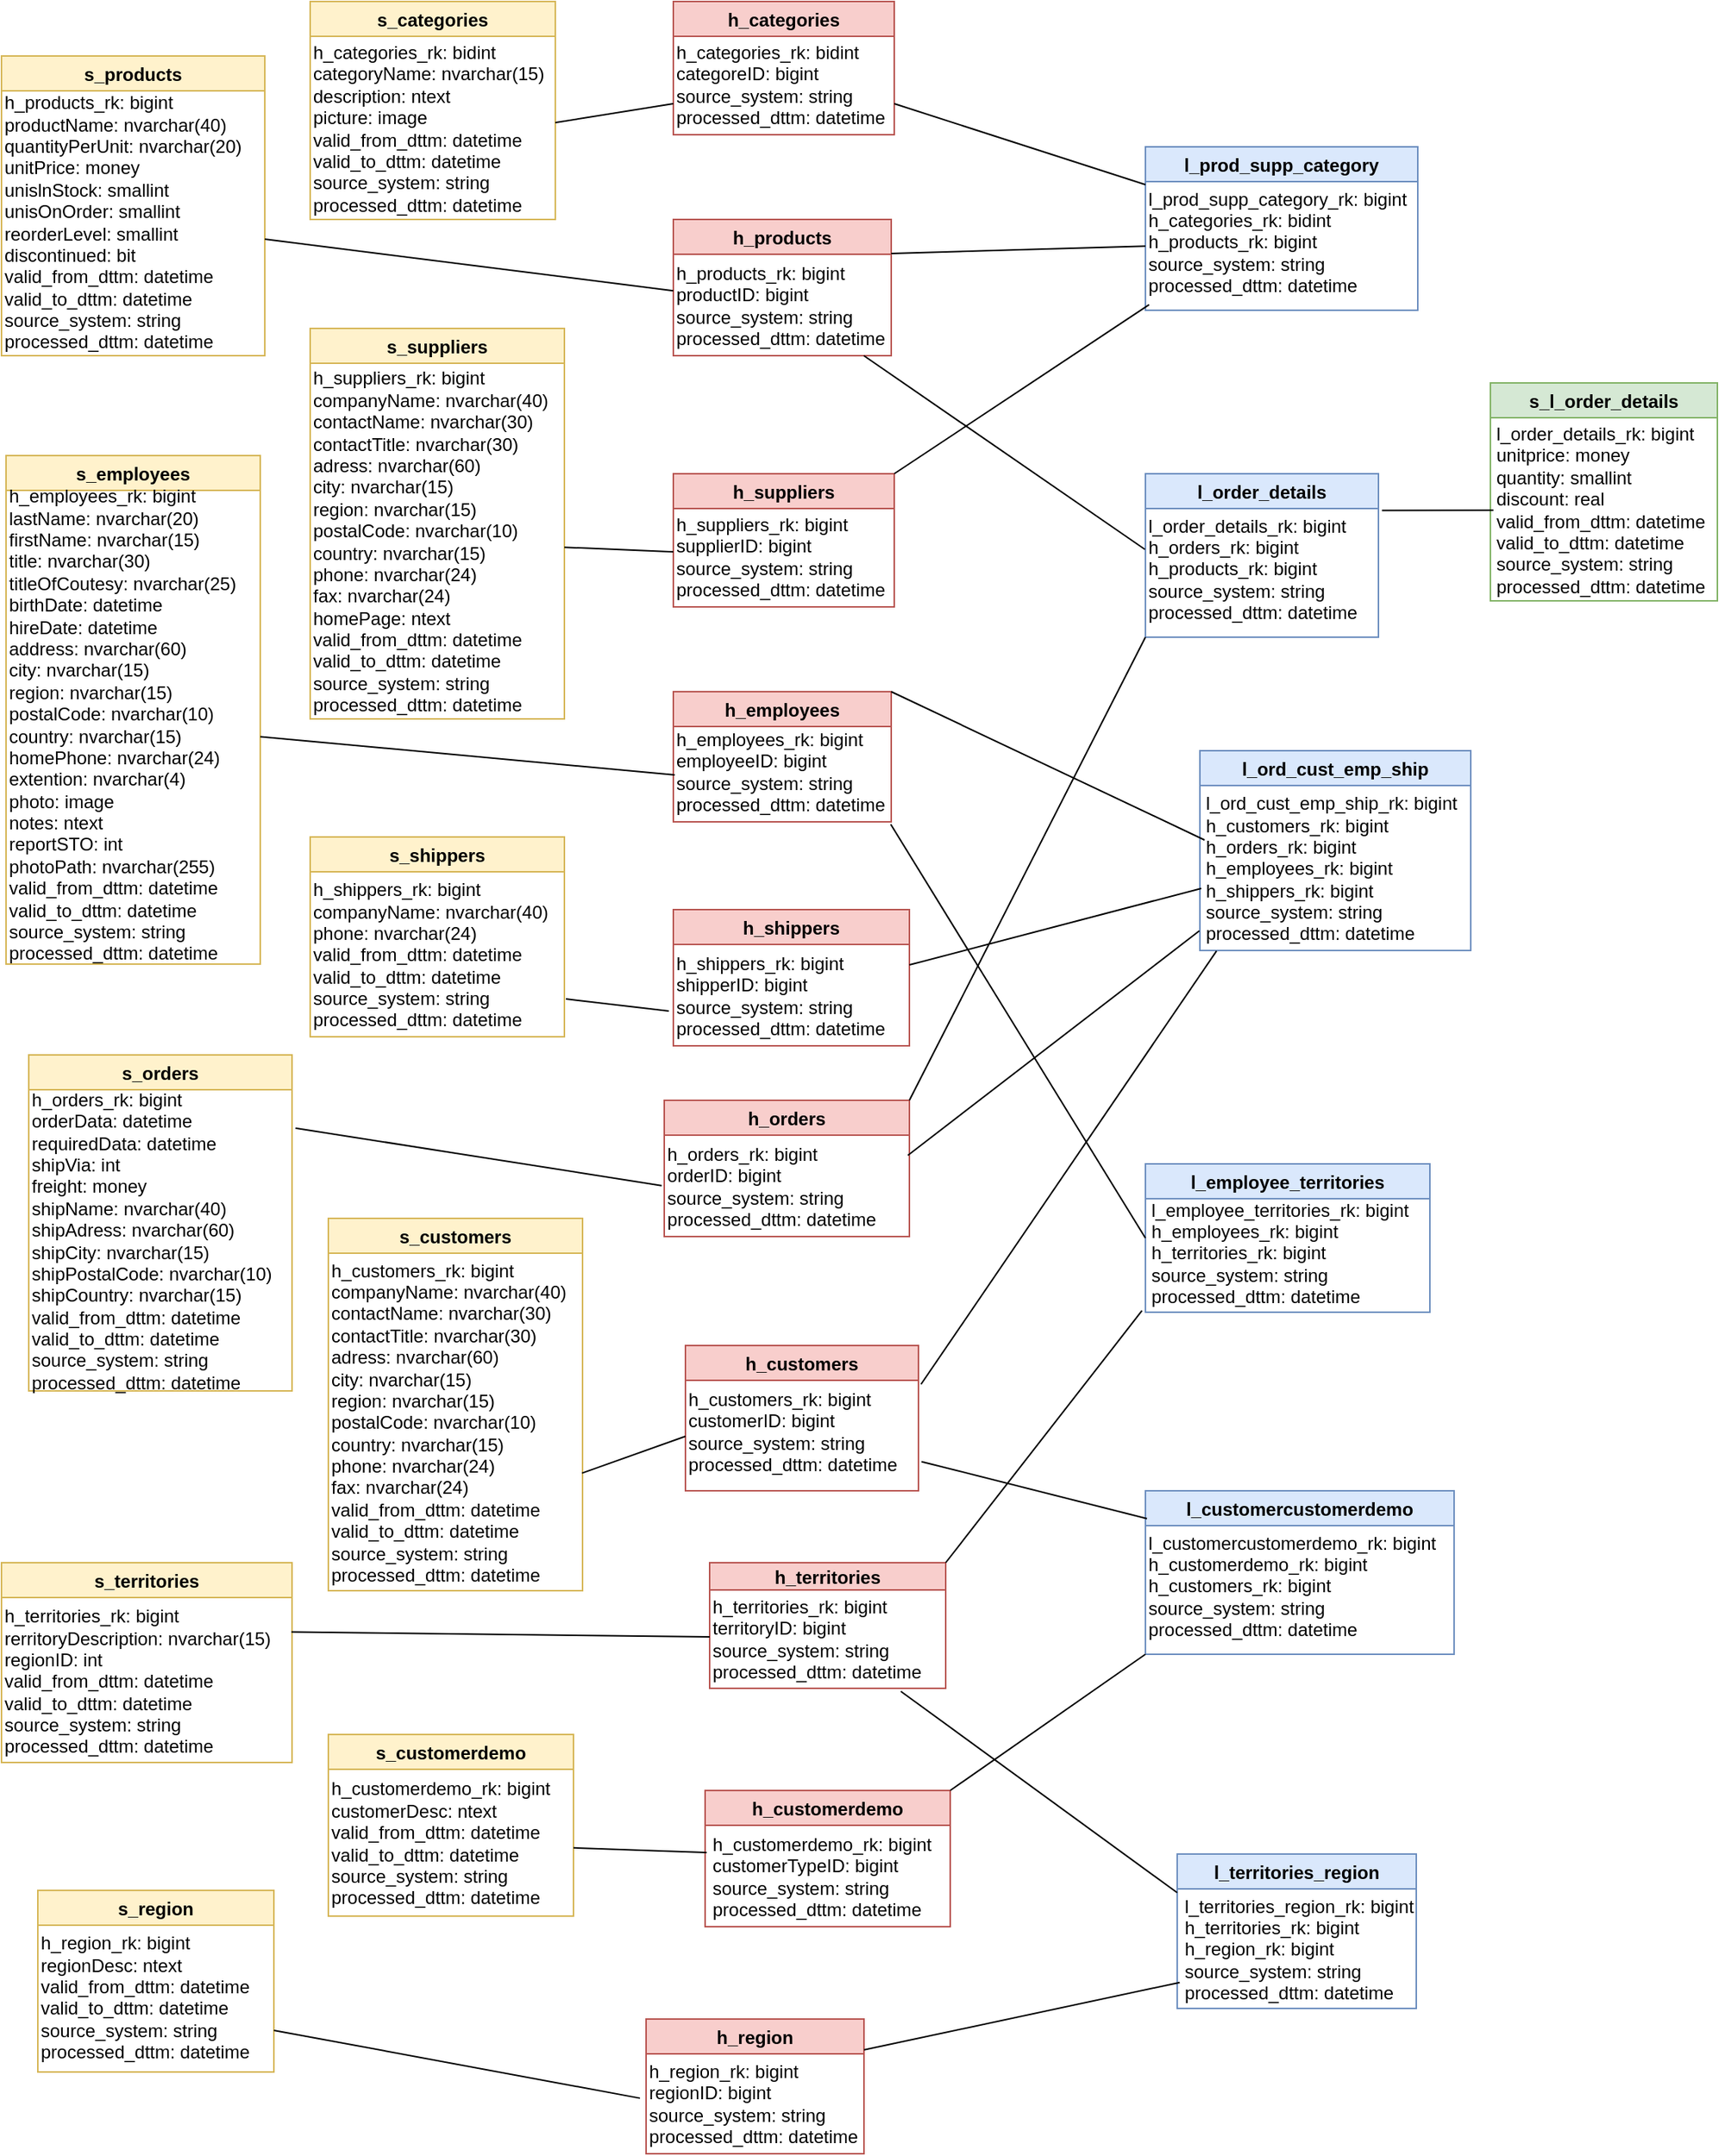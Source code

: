 <mxfile version="14.7.3" type="github">
  <diagram id="bo9GnDAmApckEpk4Zuy2" name="Page-1">
    <mxGraphModel dx="2998" dy="1405" grid="1" gridSize="6" guides="1" tooltips="1" connect="1" arrows="1" fold="1" page="1" pageScale="1" pageWidth="827" pageHeight="1169" background="none" math="0" shadow="0">
      <root>
        <mxCell id="0" />
        <mxCell id="1" parent="0" />
        <mxCell id="XimZa_RJm3iDj70_DvjW-2" value="h_categories" style="swimlane;startSize=23;fillColor=#f8cecc;strokeColor=#b85450;" vertex="1" parent="1">
          <mxGeometry x="144" y="24" width="146" height="88" as="geometry" />
        </mxCell>
        <mxCell id="XimZa_RJm3iDj70_DvjW-20" value="h_categories_rk: bidint&lt;br&gt;categoreID: bigint&lt;br&gt;source_system: string&lt;br&gt;processed_dttm: datetime" style="text;html=1;align=left;verticalAlign=middle;resizable=0;points=[];autosize=1;strokeColor=none;" vertex="1" parent="XimZa_RJm3iDj70_DvjW-2">
          <mxGeometry y="22" width="156" height="66" as="geometry" />
        </mxCell>
        <mxCell id="XimZa_RJm3iDj70_DvjW-6" value="h_suppliers" style="swimlane;fillColor=#f8cecc;strokeColor=#b85450;" vertex="1" parent="1">
          <mxGeometry x="144" y="336" width="146" height="88" as="geometry" />
        </mxCell>
        <mxCell id="XimZa_RJm3iDj70_DvjW-22" value="h_suppliers_rk: bigint&lt;br&gt;supplierID: bigint&lt;br&gt;&lt;span style=&quot;&quot;&gt;source_system: string&lt;/span&gt;&lt;br style=&quot;&quot;&gt;&lt;span style=&quot;&quot;&gt;processed_dttm: datetime&lt;/span&gt;" style="text;html=1;align=left;verticalAlign=middle;resizable=0;points=[];autosize=1;strokeColor=none;" vertex="1" parent="XimZa_RJm3iDj70_DvjW-6">
          <mxGeometry y="22" width="156" height="66" as="geometry" />
        </mxCell>
        <mxCell id="XimZa_RJm3iDj70_DvjW-11" value="h_employees" style="swimlane;fillColor=#f8cecc;strokeColor=#b85450;" vertex="1" parent="1">
          <mxGeometry x="144" y="480" width="144" height="86" as="geometry" />
        </mxCell>
        <mxCell id="XimZa_RJm3iDj70_DvjW-25" value="h_employees_rk: bigint&lt;br&gt;employeeID: bigint&lt;br&gt;&lt;span style=&quot;&quot;&gt;source_system: string&lt;/span&gt;&lt;br style=&quot;&quot;&gt;&lt;span style=&quot;&quot;&gt;processed_dttm: datetime&lt;/span&gt;" style="text;html=1;align=left;verticalAlign=middle;resizable=0;points=[];autosize=1;strokeColor=none;" vertex="1" parent="XimZa_RJm3iDj70_DvjW-11">
          <mxGeometry y="20" width="156" height="66" as="geometry" />
        </mxCell>
        <mxCell id="XimZa_RJm3iDj70_DvjW-12" value="h_products" style="swimlane;fillColor=#f8cecc;strokeColor=#b85450;" vertex="1" parent="1">
          <mxGeometry x="144" y="168" width="144" height="90" as="geometry" />
        </mxCell>
        <mxCell id="XimZa_RJm3iDj70_DvjW-21" value="h_products_rk: bigint&lt;br&gt;productID: bigint&lt;br&gt;&lt;span style=&quot;&quot;&gt;source_system: string&lt;/span&gt;&lt;br style=&quot;&quot;&gt;&lt;div style=&quot;&quot;&gt;&lt;span&gt;processed_dttm: datetime&lt;/span&gt;&lt;/div&gt;" style="text;html=1;align=left;verticalAlign=middle;resizable=0;points=[];autosize=1;" vertex="1" parent="XimZa_RJm3iDj70_DvjW-12">
          <mxGeometry y="24" width="156" height="66" as="geometry" />
        </mxCell>
        <mxCell id="XimZa_RJm3iDj70_DvjW-13" value="h_customers" style="swimlane;fillColor=#f8cecc;strokeColor=#b85450;" vertex="1" parent="1">
          <mxGeometry x="152" y="912" width="154" height="96" as="geometry" />
        </mxCell>
        <mxCell id="XimZa_RJm3iDj70_DvjW-24" value="h_customers_rk: bigint&lt;br&gt;customerID: bigint&lt;br&gt;&lt;span style=&quot;&quot;&gt;source_system: string&lt;/span&gt;&lt;br style=&quot;&quot;&gt;&lt;span style=&quot;&quot;&gt;processed_dttm: datetime&lt;/span&gt;" style="text;html=1;align=left;verticalAlign=middle;resizable=0;points=[];autosize=1;strokeColor=none;" vertex="1" parent="XimZa_RJm3iDj70_DvjW-13">
          <mxGeometry y="24" width="156" height="66" as="geometry" />
        </mxCell>
        <mxCell id="XimZa_RJm3iDj70_DvjW-14" value="h_orders" style="swimlane;fillColor=#f8cecc;strokeColor=#b85450;" vertex="1" parent="1">
          <mxGeometry x="138" y="750" width="162" height="90" as="geometry" />
        </mxCell>
        <mxCell id="XimZa_RJm3iDj70_DvjW-23" value="h_orders_rk: bigint&lt;br&gt;orderID: bigint&lt;br&gt;&lt;span style=&quot;&quot;&gt;source_system: string&lt;/span&gt;&lt;br style=&quot;&quot;&gt;&lt;span style=&quot;&quot;&gt;processed_dttm: datetime&lt;/span&gt;" style="text;html=1;align=left;verticalAlign=middle;resizable=0;points=[];autosize=1;strokeColor=none;" vertex="1" parent="XimZa_RJm3iDj70_DvjW-14">
          <mxGeometry y="24" width="156" height="66" as="geometry" />
        </mxCell>
        <mxCell id="XimZa_RJm3iDj70_DvjW-15" value="h_shippers" style="swimlane;fillColor=#f8cecc;strokeColor=#b85450;" vertex="1" parent="1">
          <mxGeometry x="144" y="624" width="156" height="90" as="geometry" />
        </mxCell>
        <mxCell id="XimZa_RJm3iDj70_DvjW-26" value="h_shippers_rk: bigint&lt;br&gt;shipperID: bigint&lt;br&gt;&lt;span style=&quot;&quot;&gt;source_system: string&lt;/span&gt;&lt;br style=&quot;&quot;&gt;&lt;span style=&quot;&quot;&gt;processed_dttm: datetime&lt;/span&gt;" style="text;html=1;align=left;verticalAlign=middle;resizable=0;points=[];autosize=1;strokeColor=none;" vertex="1" parent="XimZa_RJm3iDj70_DvjW-15">
          <mxGeometry y="24" width="156" height="66" as="geometry" />
        </mxCell>
        <mxCell id="XimZa_RJm3iDj70_DvjW-16" value="h_territories" style="swimlane;startSize=18;fillColor=#f8cecc;strokeColor=#b85450;" vertex="1" parent="1">
          <mxGeometry x="168" y="1055.5" width="156" height="83" as="geometry" />
        </mxCell>
        <mxCell id="XimZa_RJm3iDj70_DvjW-27" value="h_territories_rk: bigint&lt;br&gt;territoryID: bigint&lt;br&gt;&lt;span style=&quot;&quot;&gt;source_system: string&lt;/span&gt;&lt;br style=&quot;&quot;&gt;&lt;span style=&quot;&quot;&gt;processed_dttm: datetime&lt;/span&gt;" style="text;html=1;align=left;verticalAlign=middle;resizable=0;points=[];autosize=1;strokeColor=none;" vertex="1" parent="XimZa_RJm3iDj70_DvjW-16">
          <mxGeometry y="17" width="156" height="66" as="geometry" />
        </mxCell>
        <mxCell id="XimZa_RJm3iDj70_DvjW-18" value="h_customerdemo" style="swimlane;fillColor=#f8cecc;strokeColor=#b85450;" vertex="1" parent="1">
          <mxGeometry x="165" y="1206" width="162" height="90" as="geometry" />
        </mxCell>
        <mxCell id="XimZa_RJm3iDj70_DvjW-19" value="h_region" style="swimlane;fillColor=#f8cecc;strokeColor=#b85450;swimlaneFillColor=none;" vertex="1" parent="1">
          <mxGeometry x="126" y="1357" width="144" height="89" as="geometry" />
        </mxCell>
        <mxCell id="XimZa_RJm3iDj70_DvjW-31" value="s_categories" style="swimlane;align=center;fillColor=#fff2cc;strokeColor=#d6b656;" vertex="1" parent="1">
          <mxGeometry x="-96" y="24" width="162" height="144" as="geometry" />
        </mxCell>
        <mxCell id="XimZa_RJm3iDj70_DvjW-32" value="&lt;span style=&quot;&quot;&gt;h_categories_rk: bidint&lt;br&gt;&lt;/span&gt;&lt;span style=&quot;&quot;&gt;&lt;div&gt;categoryName: nvarchar(15)&lt;/div&gt;&lt;div&gt;description: ntext&lt;/div&gt;&lt;div&gt;picture: image&lt;/div&gt;&lt;div&gt;valid_from_dttm: datetime&lt;/div&gt;&lt;div&gt;valid_to_dttm: datetime&lt;/div&gt;&lt;div&gt;source_system: string&lt;/div&gt;&lt;div&gt;processed_dttm: datetime&lt;/div&gt;&lt;/span&gt;" style="text;html=1;align=left;verticalAlign=middle;resizable=0;points=[];autosize=1;strokeColor=none;" vertex="1" parent="XimZa_RJm3iDj70_DvjW-31">
          <mxGeometry y="24" width="168" height="120" as="geometry" />
        </mxCell>
        <mxCell id="XimZa_RJm3iDj70_DvjW-33" value="s_products" style="swimlane;align=center;fillColor=#fff2cc;strokeColor=#d6b656;startSize=23;" vertex="1" parent="1">
          <mxGeometry x="-300" y="60" width="174" height="198" as="geometry" />
        </mxCell>
        <mxCell id="XimZa_RJm3iDj70_DvjW-34" value="h_products_rk: bigint&lt;br&gt;&lt;div&gt;productName: nvarchar(40)&lt;/div&gt;&lt;div&gt;quantityPerUnit: nvarchar(20)&lt;/div&gt;&lt;div&gt;unitPrice: money&lt;/div&gt;&lt;div&gt;unislnStock: smallint&lt;/div&gt;&lt;div&gt;unisOnOrder: smallint&lt;/div&gt;&lt;div&gt;reorderLevel: smallint&lt;/div&gt;&lt;div&gt;discontinued: bit&lt;/div&gt;&lt;div&gt;valid_from_dttm: datetime&lt;/div&gt;&lt;div&gt;valid_to_dttm: datetime&lt;/div&gt;&lt;div&gt;source_system: string&lt;/div&gt;&lt;div&gt;processed_dttm: datetime&lt;/div&gt;" style="text;html=1;align=left;verticalAlign=middle;resizable=0;points=[];autosize=1;strokeColor=none;" vertex="1" parent="XimZa_RJm3iDj70_DvjW-33">
          <mxGeometry y="20" width="174" height="180" as="geometry" />
        </mxCell>
        <mxCell id="XimZa_RJm3iDj70_DvjW-35" value="s_suppliers" style="swimlane;align=center;fillColor=#fff2cc;strokeColor=#d6b656;" vertex="1" parent="1">
          <mxGeometry x="-96" y="240" width="168" height="258" as="geometry" />
        </mxCell>
        <mxCell id="XimZa_RJm3iDj70_DvjW-36" value="&lt;span style=&quot;&quot;&gt;h_suppliers_rk: bigint&lt;br&gt;&lt;div&gt;companyName: nvarchar(40)&lt;/div&gt;&lt;div&gt;contactName: nvarchar(30)&lt;/div&gt;&lt;div&gt;contactTitle: nvarchar(30)&lt;/div&gt;&lt;div&gt;adress: nvarchar(60)&lt;/div&gt;&lt;div&gt;city: nvarchar(15)&lt;/div&gt;&lt;div&gt;region: nvarchar(15)&lt;/div&gt;&lt;div&gt;postalCode: nvarchar(10)&lt;/div&gt;&lt;div&gt;country: nvarchar(15)&lt;/div&gt;&lt;div&gt;phone: nvarchar(24)&lt;/div&gt;&lt;div&gt;fax: nvarchar(24)&lt;/div&gt;&lt;div&gt;homePage: ntext&lt;/div&gt;&lt;div&gt;valid_from_dttm: datetime&lt;/div&gt;&lt;div&gt;valid_to_dttm: datetime&lt;/div&gt;&lt;div&gt;source_system: string&lt;/div&gt;&lt;div&gt;processed_dttm: datetime&lt;/div&gt;&lt;/span&gt;" style="text;html=1;align=left;verticalAlign=middle;resizable=0;points=[];autosize=1;strokeColor=none;" vertex="1" parent="XimZa_RJm3iDj70_DvjW-35">
          <mxGeometry y="24" width="168" height="234" as="geometry" />
        </mxCell>
        <mxCell id="XimZa_RJm3iDj70_DvjW-37" value="s_orders" style="swimlane;align=center;startSize=23;fillColor=#fff2cc;strokeColor=#d6b656;" vertex="1" parent="1">
          <mxGeometry x="-282" y="720" width="174" height="222" as="geometry" />
        </mxCell>
        <mxCell id="XimZa_RJm3iDj70_DvjW-38" value="&lt;span style=&quot;&quot;&gt;h_orders_rk: bigint&lt;br&gt;&lt;div&gt;orderData: datetime&lt;/div&gt;&lt;div&gt;requiredData: datetime&lt;/div&gt;&lt;div&gt;shipVia: int&lt;/div&gt;&lt;div&gt;freight: money&lt;/div&gt;&lt;div&gt;shipName: nvarchar(40)&lt;/div&gt;&lt;div&gt;shipAdress: nvarchar(60)&lt;/div&gt;&lt;div&gt;shipCity: nvarchar(15)&lt;/div&gt;&lt;div&gt;shipPostalCode: nvarchar(10)&lt;/div&gt;&lt;div&gt;shipCountry: nvarchar(15)&lt;/div&gt;&lt;div&gt;valid_from_dttm: datetime&lt;/div&gt;&lt;div&gt;valid_to_dttm: datetime&lt;/div&gt;&lt;div&gt;source_system: string&lt;/div&gt;&lt;div&gt;processed_dttm: datetime&lt;/div&gt;&lt;/span&gt;" style="text;html=1;align=left;verticalAlign=middle;resizable=0;points=[];autosize=1;strokeColor=none;" vertex="1" parent="XimZa_RJm3iDj70_DvjW-37">
          <mxGeometry y="21" width="174" height="204" as="geometry" />
        </mxCell>
        <mxCell id="XimZa_RJm3iDj70_DvjW-39" value="s_customers" style="swimlane;align=center;fillColor=#fff2cc;strokeColor=#d6b656;" vertex="1" parent="1">
          <mxGeometry x="-84" y="828" width="168" height="246" as="geometry" />
        </mxCell>
        <mxCell id="XimZa_RJm3iDj70_DvjW-41" value="&lt;span style=&quot;&quot;&gt;h_customers_rk: bigint&lt;br&gt;&lt;div&gt;companyName: nvarchar(40)&lt;/div&gt;&lt;div&gt;contactName: nvarchar(30)&lt;/div&gt;&lt;div&gt;contactTitle: nvarchar(30)&lt;/div&gt;&lt;div&gt;adress: nvarchar(60)&lt;/div&gt;&lt;div&gt;city: nvarchar(15)&lt;/div&gt;&lt;div&gt;region: nvarchar(15)&lt;/div&gt;&lt;div&gt;postalCode: nvarchar(10)&lt;/div&gt;&lt;div&gt;country: nvarchar(15)&lt;/div&gt;&lt;div&gt;phone: nvarchar(24)&lt;/div&gt;&lt;div&gt;fax: nvarchar(24)&lt;/div&gt;&lt;div&gt;valid_from_dttm: datetime&lt;/div&gt;&lt;div&gt;valid_to_dttm: datetime&lt;/div&gt;&lt;div&gt;source_system: string&lt;/div&gt;&lt;div&gt;processed_dttm: datetime&lt;/div&gt;&lt;/span&gt;" style="text;html=1;align=left;verticalAlign=middle;resizable=0;points=[];autosize=1;strokeColor=none;" vertex="1" parent="XimZa_RJm3iDj70_DvjW-39">
          <mxGeometry y="24" width="168" height="222" as="geometry" />
        </mxCell>
        <mxCell id="XimZa_RJm3iDj70_DvjW-42" value="s_employees" style="swimlane;align=center;fillColor=#fff2cc;strokeColor=#d6b656;" vertex="1" parent="1">
          <mxGeometry x="-297" y="324" width="168" height="336" as="geometry" />
        </mxCell>
        <mxCell id="XimZa_RJm3iDj70_DvjW-43" value="&lt;span style=&quot;&quot;&gt;h_employees_rk: bigint&lt;br&gt;&lt;div&gt;lastName: nvarchar(20)&lt;/div&gt;&lt;div&gt;firstName: nvarchar(15)&lt;/div&gt;&lt;div&gt;title: nvarchar(30)&lt;/div&gt;&lt;div&gt;titleOfCoutesy: nvarchar(25)&lt;/div&gt;&lt;div&gt;birthDate: datetime&amp;nbsp;&lt;/div&gt;&lt;div&gt;hireDate: datetime&lt;/div&gt;&lt;div&gt;address: nvarchar(60)&lt;/div&gt;&lt;div&gt;city: nvarchar(15)&lt;/div&gt;&lt;div&gt;region: nvarchar(15)&lt;/div&gt;&lt;div&gt;postalCode: nvarchar(10)&lt;/div&gt;&lt;div&gt;country: nvarchar(15)&lt;/div&gt;&lt;div&gt;homePhone: nvarchar(24)&lt;/div&gt;&lt;div&gt;extention: nvarchar(4)&lt;/div&gt;&lt;div&gt;photo: image&amp;nbsp;&lt;/div&gt;&lt;div&gt;notes: ntext&amp;nbsp;&lt;/div&gt;&lt;div&gt;reportSTO: int&amp;nbsp;&lt;/div&gt;&lt;div&gt;photoPath: nvarchar(255)&lt;/div&gt;&lt;div&gt;valid_from_dttm: datetime&lt;/div&gt;&lt;div&gt;valid_to_dttm: datetime&lt;/div&gt;&lt;div&gt;source_system: string&lt;/div&gt;&lt;div&gt;processed_dttm: datetime&lt;/div&gt;&lt;/span&gt;" style="text;html=1;align=left;verticalAlign=middle;resizable=0;points=[];autosize=1;strokeColor=none;" vertex="1" parent="XimZa_RJm3iDj70_DvjW-42">
          <mxGeometry y="19" width="168" height="318" as="geometry" />
        </mxCell>
        <mxCell id="XimZa_RJm3iDj70_DvjW-44" value="s_shippers" style="swimlane;align=center;fillColor=#fff2cc;strokeColor=#d6b656;" vertex="1" parent="1">
          <mxGeometry x="-96" y="576" width="168" height="132" as="geometry" />
        </mxCell>
        <mxCell id="XimZa_RJm3iDj70_DvjW-45" value="&lt;span style=&quot;&quot;&gt;h_shippers_rk: bigint&lt;br&gt;&lt;div&gt;companyName: nvarchar(40)&lt;/div&gt;&lt;div&gt;phone: nvarchar(24)&lt;/div&gt;&lt;div&gt;valid_from_dttm: datetime&lt;/div&gt;&lt;div&gt;valid_to_dttm: datetime&lt;/div&gt;&lt;div&gt;source_system: string&lt;/div&gt;&lt;div&gt;processed_dttm: datetime&lt;/div&gt;&lt;/span&gt;" style="text;html=1;align=left;verticalAlign=middle;resizable=0;points=[];autosize=1;strokeColor=none;" vertex="1" parent="XimZa_RJm3iDj70_DvjW-44">
          <mxGeometry y="24" width="168" height="108" as="geometry" />
        </mxCell>
        <mxCell id="XimZa_RJm3iDj70_DvjW-46" value="s_territories" style="swimlane;align=center;fillColor=#fff2cc;strokeColor=#d6b656;" vertex="1" parent="1">
          <mxGeometry x="-300" y="1055.5" width="192" height="132" as="geometry" />
        </mxCell>
        <mxCell id="XimZa_RJm3iDj70_DvjW-48" value="&lt;span style=&quot;&quot;&gt;h_territories_rk: bigint&lt;br&gt;&lt;/span&gt;&lt;div style=&quot;&quot;&gt;rerritoryDescription: nvarchar(15)&lt;/div&gt;&lt;div style=&quot;&quot;&gt;regionID: int&amp;nbsp;&lt;/div&gt;&lt;div style=&quot;&quot;&gt;valid_from_dttm: datetime&lt;/div&gt;&lt;div style=&quot;&quot;&gt;valid_to_dttm: datetime&lt;/div&gt;&lt;div style=&quot;&quot;&gt;source_system: string&lt;/div&gt;&lt;div style=&quot;&quot;&gt;processed_dttm: datetime&lt;/div&gt;" style="text;html=1;align=left;verticalAlign=middle;resizable=0;points=[];autosize=1;strokeColor=none;" vertex="1" parent="XimZa_RJm3iDj70_DvjW-46">
          <mxGeometry y="24" width="192" height="108" as="geometry" />
        </mxCell>
        <mxCell id="XimZa_RJm3iDj70_DvjW-49" value="s_customerdemo" style="swimlane;align=center;fillColor=#fff2cc;strokeColor=#d6b656;" vertex="1" parent="1">
          <mxGeometry x="-84" y="1169" width="162" height="120" as="geometry" />
        </mxCell>
        <mxCell id="XimZa_RJm3iDj70_DvjW-50" value="&lt;span style=&quot;&quot;&gt;h_customerdemo_rk: bigint&lt;br&gt;&lt;div&gt;customerDesc: ntext&lt;/div&gt;&lt;div&gt;valid_from_dttm: datetime&lt;/div&gt;&lt;div&gt;valid_to_dttm: datetime&lt;/div&gt;&lt;div&gt;source_system: string&lt;/div&gt;&lt;div&gt;processed_dttm: datetime&lt;/div&gt;&lt;/span&gt;" style="text;html=1;align=left;verticalAlign=middle;resizable=0;points=[];autosize=1;strokeColor=none;" vertex="1" parent="XimZa_RJm3iDj70_DvjW-49">
          <mxGeometry y="24" width="162" height="96" as="geometry" />
        </mxCell>
        <mxCell id="XimZa_RJm3iDj70_DvjW-51" value="s_region" style="swimlane;align=center;fillColor=#fff2cc;strokeColor=#d6b656;" vertex="1" parent="1">
          <mxGeometry x="-276" y="1272" width="156" height="120" as="geometry" />
        </mxCell>
        <mxCell id="XimZa_RJm3iDj70_DvjW-52" value="&lt;span style=&quot;&quot;&gt;h_region_rk: bigint&lt;br&gt;&lt;/span&gt;&lt;div style=&quot;&quot;&gt;regionDesc: ntext&lt;/div&gt;&lt;div style=&quot;&quot;&gt;valid_from_dttm: datetime&lt;/div&gt;&lt;div style=&quot;&quot;&gt;valid_to_dttm: datetime&lt;/div&gt;&lt;div style=&quot;&quot;&gt;source_system: string&lt;/div&gt;&lt;div style=&quot;&quot;&gt;processed_dttm: datetime&lt;/div&gt;&lt;span style=&quot;&quot;&gt;&lt;br&gt;&lt;/span&gt;" style="text;html=1;align=left;verticalAlign=middle;resizable=0;points=[];autosize=1;strokeColor=none;" vertex="1" parent="XimZa_RJm3iDj70_DvjW-51">
          <mxGeometry y="24" width="156" height="108" as="geometry" />
        </mxCell>
        <mxCell id="XimZa_RJm3iDj70_DvjW-59" value="" style="endArrow=none;html=1;" edge="1" parent="1" target="XimZa_RJm3iDj70_DvjW-20">
          <mxGeometry width="50" height="50" relative="1" as="geometry">
            <mxPoint x="66" y="104" as="sourcePoint" />
            <mxPoint x="138" y="90" as="targetPoint" />
          </mxGeometry>
        </mxCell>
        <mxCell id="XimZa_RJm3iDj70_DvjW-63" value="" style="endArrow=none;html=1;" edge="1" parent="1" source="XimZa_RJm3iDj70_DvjW-34" target="XimZa_RJm3iDj70_DvjW-21">
          <mxGeometry width="50" height="50" relative="1" as="geometry">
            <mxPoint x="66" y="284" as="sourcePoint" />
            <mxPoint x="116" y="234" as="targetPoint" />
          </mxGeometry>
        </mxCell>
        <mxCell id="XimZa_RJm3iDj70_DvjW-64" style="edgeStyle=none;rounded=0;orthogonalLoop=1;jettySize=auto;html=1;exitX=0.75;exitY=0;exitDx=0;exitDy=0;" edge="1" parent="1" source="XimZa_RJm3iDj70_DvjW-15" target="XimZa_RJm3iDj70_DvjW-15">
          <mxGeometry relative="1" as="geometry" />
        </mxCell>
        <mxCell id="XimZa_RJm3iDj70_DvjW-65" value="" style="endArrow=none;html=1;" edge="1" parent="1" source="XimZa_RJm3iDj70_DvjW-36" target="XimZa_RJm3iDj70_DvjW-22">
          <mxGeometry width="50" height="50" relative="1" as="geometry">
            <mxPoint x="66" y="489" as="sourcePoint" />
            <mxPoint x="116" y="439" as="targetPoint" />
          </mxGeometry>
        </mxCell>
        <mxCell id="XimZa_RJm3iDj70_DvjW-66" value="" style="endArrow=none;html=1;entryX=0.006;entryY=0.53;entryDx=0;entryDy=0;entryPerimeter=0;" edge="1" parent="1" source="XimZa_RJm3iDj70_DvjW-43" target="XimZa_RJm3iDj70_DvjW-25">
          <mxGeometry width="50" height="50" relative="1" as="geometry">
            <mxPoint x="60" y="764" as="sourcePoint" />
            <mxPoint x="110" y="714" as="targetPoint" />
          </mxGeometry>
        </mxCell>
        <mxCell id="XimZa_RJm3iDj70_DvjW-67" value="" style="endArrow=none;html=1;entryX=-0.019;entryY=0.652;entryDx=0;entryDy=0;entryPerimeter=0;exitX=1.006;exitY=0.769;exitDx=0;exitDy=0;exitPerimeter=0;" edge="1" parent="1" source="XimZa_RJm3iDj70_DvjW-45" target="XimZa_RJm3iDj70_DvjW-26">
          <mxGeometry width="50" height="50" relative="1" as="geometry">
            <mxPoint x="66" y="1076" as="sourcePoint" />
            <mxPoint x="116" y="1026" as="targetPoint" />
          </mxGeometry>
        </mxCell>
        <mxCell id="XimZa_RJm3iDj70_DvjW-68" value="" style="endArrow=none;html=1;entryX=-0.011;entryY=0.49;entryDx=0;entryDy=0;entryPerimeter=0;exitX=1.013;exitY=0.134;exitDx=0;exitDy=0;exitPerimeter=0;" edge="1" parent="1" source="XimZa_RJm3iDj70_DvjW-38" target="XimZa_RJm3iDj70_DvjW-23">
          <mxGeometry width="50" height="50" relative="1" as="geometry">
            <mxPoint x="72" y="1290" as="sourcePoint" />
            <mxPoint x="122" y="1240" as="targetPoint" />
          </mxGeometry>
        </mxCell>
        <mxCell id="XimZa_RJm3iDj70_DvjW-69" value="" style="endArrow=none;html=1;entryX=0;entryY=0.545;entryDx=0;entryDy=0;entryPerimeter=0;exitX=0.998;exitY=0.65;exitDx=0;exitDy=0;exitPerimeter=0;" edge="1" parent="1" source="XimZa_RJm3iDj70_DvjW-41" target="XimZa_RJm3iDj70_DvjW-24">
          <mxGeometry width="50" height="50" relative="1" as="geometry">
            <mxPoint x="66" y="1520" as="sourcePoint" />
            <mxPoint x="116" y="1470" as="targetPoint" />
          </mxGeometry>
        </mxCell>
        <mxCell id="XimZa_RJm3iDj70_DvjW-70" value="" style="endArrow=none;html=1;exitX=0.998;exitY=0.201;exitDx=0;exitDy=0;exitPerimeter=0;" edge="1" parent="1" source="XimZa_RJm3iDj70_DvjW-48" target="XimZa_RJm3iDj70_DvjW-27">
          <mxGeometry width="50" height="50" relative="1" as="geometry">
            <mxPoint x="84" y="1766" as="sourcePoint" />
            <mxPoint x="134" y="1716" as="targetPoint" />
          </mxGeometry>
        </mxCell>
        <mxCell id="XimZa_RJm3iDj70_DvjW-71" value="" style="endArrow=none;html=1;entryX=-0.012;entryY=0.258;entryDx=0;entryDy=0;entryPerimeter=0;" edge="1" parent="1" source="XimZa_RJm3iDj70_DvjW-50" target="XimZa_RJm3iDj70_DvjW-30">
          <mxGeometry width="50" height="50" relative="1" as="geometry">
            <mxPoint x="54" y="1933" as="sourcePoint" />
            <mxPoint x="104" y="1883" as="targetPoint" />
          </mxGeometry>
        </mxCell>
        <mxCell id="XimZa_RJm3iDj70_DvjW-72" value="" style="endArrow=none;html=1;entryX=-0.026;entryY=0.444;entryDx=0;entryDy=0;entryPerimeter=0;" edge="1" parent="1" source="XimZa_RJm3iDj70_DvjW-52" target="XimZa_RJm3iDj70_DvjW-28">
          <mxGeometry width="50" height="50" relative="1" as="geometry">
            <mxPoint x="48" y="2077" as="sourcePoint" />
            <mxPoint x="98" y="2027" as="targetPoint" />
          </mxGeometry>
        </mxCell>
        <mxCell id="XimZa_RJm3iDj70_DvjW-73" value="l_prod_supp_category" style="swimlane;align=center;fillColor=#dae8fc;strokeColor=#6c8ebf;" vertex="1" parent="1">
          <mxGeometry x="456" y="120" width="180" height="108" as="geometry" />
        </mxCell>
        <mxCell id="XimZa_RJm3iDj70_DvjW-74" value="&lt;span style=&quot;&quot;&gt;l_prod_supp_category_rk: bigint&lt;br&gt;&lt;/span&gt;&lt;span style=&quot;&quot;&gt;h_categories_rk: bidint&lt;br&gt;&lt;/span&gt;&lt;span style=&quot;&quot;&gt;h_products_rk: bigint&lt;/span&gt;&lt;br style=&quot;&quot;&gt;&lt;span style=&quot;&quot;&gt;source_system: string&lt;/span&gt;&lt;br style=&quot;&quot;&gt;&lt;div style=&quot;&quot;&gt;&lt;span&gt;processed_dttm: datetime&lt;/span&gt;&lt;/div&gt;" style="text;html=1;align=left;verticalAlign=middle;resizable=0;points=[];autosize=1;strokeColor=none;" vertex="1" parent="XimZa_RJm3iDj70_DvjW-73">
          <mxGeometry y="24" width="186" height="78" as="geometry" />
        </mxCell>
        <mxCell id="XimZa_RJm3iDj70_DvjW-75" value="" style="endArrow=none;html=1;exitX=1;exitY=0;exitDx=0;exitDy=0;entryX=0.013;entryY=1.03;entryDx=0;entryDy=0;entryPerimeter=0;" edge="1" parent="1" source="XimZa_RJm3iDj70_DvjW-6" target="XimZa_RJm3iDj70_DvjW-74">
          <mxGeometry width="50" height="50" relative="1" as="geometry">
            <mxPoint x="322" y="248" as="sourcePoint" />
            <mxPoint x="372" y="198" as="targetPoint" />
          </mxGeometry>
        </mxCell>
        <mxCell id="XimZa_RJm3iDj70_DvjW-76" value="" style="endArrow=none;html=1;exitX=1;exitY=0.25;exitDx=0;exitDy=0;" edge="1" parent="1" source="XimZa_RJm3iDj70_DvjW-12" target="XimZa_RJm3iDj70_DvjW-74">
          <mxGeometry width="50" height="50" relative="1" as="geometry">
            <mxPoint x="322" y="218" as="sourcePoint" />
            <mxPoint x="372" y="168" as="targetPoint" />
          </mxGeometry>
        </mxCell>
        <mxCell id="XimZa_RJm3iDj70_DvjW-78" value="" style="endArrow=none;html=1;" edge="1" parent="1" source="XimZa_RJm3iDj70_DvjW-2" target="XimZa_RJm3iDj70_DvjW-73">
          <mxGeometry width="50" height="50" relative="1" as="geometry">
            <mxPoint x="322" y="191" as="sourcePoint" />
            <mxPoint x="372" y="141" as="targetPoint" />
          </mxGeometry>
        </mxCell>
        <mxCell id="XimZa_RJm3iDj70_DvjW-79" value="l_order_details" style="swimlane;align=center;fillColor=#dae8fc;strokeColor=#6c8ebf;" vertex="1" parent="1">
          <mxGeometry x="456" y="336" width="154" height="108" as="geometry" />
        </mxCell>
        <mxCell id="XimZa_RJm3iDj70_DvjW-80" value="&lt;span&gt;l_order_details&lt;/span&gt;_rk: bigint&lt;br&gt;&lt;span&gt;h_orders_rk: bigint&lt;br&gt;&lt;/span&gt;&lt;span&gt;h_products_rk: bigint&lt;br&gt;&lt;/span&gt;&lt;span&gt;source_system: string&lt;/span&gt;&lt;br&gt;&lt;div&gt;processed_dttm: datetime&lt;/div&gt;" style="text;html=1;align=left;verticalAlign=middle;resizable=0;points=[];autosize=1;strokeColor=none;fontStyle=0" vertex="1" parent="XimZa_RJm3iDj70_DvjW-79">
          <mxGeometry y="24" width="156" height="78" as="geometry" />
        </mxCell>
        <mxCell id="XimZa_RJm3iDj70_DvjW-81" value="" style="endArrow=none;html=1;entryX=-0.002;entryY=0.333;entryDx=0;entryDy=0;entryPerimeter=0;" edge="1" parent="1" source="XimZa_RJm3iDj70_DvjW-21" target="XimZa_RJm3iDj70_DvjW-80">
          <mxGeometry width="50" height="50" relative="1" as="geometry">
            <mxPoint x="289" y="302" as="sourcePoint" />
            <mxPoint x="339" y="252" as="targetPoint" />
          </mxGeometry>
        </mxCell>
        <mxCell id="XimZa_RJm3iDj70_DvjW-82" value="" style="endArrow=none;html=1;exitX=1;exitY=0;exitDx=0;exitDy=0;entryX=0;entryY=1;entryDx=0;entryDy=0;" edge="1" parent="1" source="XimZa_RJm3iDj70_DvjW-14" target="XimZa_RJm3iDj70_DvjW-79">
          <mxGeometry width="50" height="50" relative="1" as="geometry">
            <mxPoint x="322" y="632" as="sourcePoint" />
            <mxPoint x="372" y="582" as="targetPoint" />
          </mxGeometry>
        </mxCell>
        <mxCell id="XimZa_RJm3iDj70_DvjW-84" value="s_l_order_details" style="swimlane;align=center;fillColor=#d5e8d4;strokeColor=#82b366;" vertex="1" parent="1">
          <mxGeometry x="684" y="276" width="150" height="144" as="geometry" />
        </mxCell>
        <mxCell id="XimZa_RJm3iDj70_DvjW-85" value="&lt;span&gt;l_order_details&lt;/span&gt;&lt;span&gt;_rk: bigint&lt;br&gt;&lt;/span&gt;unitprice: money&lt;br&gt;quantity: smallint&lt;br&gt;discount: real&lt;br&gt;&lt;div&gt;valid_from_dttm: datetime&lt;/div&gt;&lt;div&gt;valid_to_dttm: datetime&lt;/div&gt;&lt;div&gt;source_system: string&lt;/div&gt;&lt;div&gt;processed_dttm: datetime&lt;/div&gt;" style="text;html=1;align=left;verticalAlign=middle;resizable=0;points=[];autosize=1;strokeColor=none;" vertex="1" parent="XimZa_RJm3iDj70_DvjW-84">
          <mxGeometry x="2" y="24" width="156" height="120" as="geometry" />
        </mxCell>
        <mxCell id="XimZa_RJm3iDj70_DvjW-86" value="" style="endArrow=none;html=1;exitX=1.002;exitY=0.004;exitDx=0;exitDy=0;exitPerimeter=0;" edge="1" parent="1" source="XimZa_RJm3iDj70_DvjW-80" target="XimZa_RJm3iDj70_DvjW-85">
          <mxGeometry width="50" height="50" relative="1" as="geometry">
            <mxPoint x="616" y="530" as="sourcePoint" />
            <mxPoint x="666" y="480" as="targetPoint" />
          </mxGeometry>
        </mxCell>
        <mxCell id="XimZa_RJm3iDj70_DvjW-88" value="l_ord_cust_emp_ship" style="swimlane;align=center;startSize=23;fillColor=#dae8fc;strokeColor=#6c8ebf;" vertex="1" parent="1">
          <mxGeometry x="492" y="519" width="179" height="132" as="geometry" />
        </mxCell>
        <mxCell id="XimZa_RJm3iDj70_DvjW-89" value="&lt;span style=&quot;&quot;&gt;l_ord_cust_emp_ship_rk: bigint&lt;br&gt;&lt;/span&gt;&lt;span style=&quot;&quot;&gt;h_customers_rk: bigint&lt;br&gt;&lt;/span&gt;&lt;span style=&quot;&quot;&gt;h_orders_rk: bigint&lt;br&gt;&lt;/span&gt;&lt;span style=&quot;&quot;&gt;h_employees_rk: bigint&lt;br&gt;&lt;/span&gt;&lt;span style=&quot;&quot;&gt;h_shippers_rk: bigint&lt;br&gt;&lt;/span&gt;&lt;span style=&quot;&quot;&gt;source_system: string&lt;/span&gt;&lt;br style=&quot;&quot;&gt;&lt;div style=&quot;&quot;&gt;processed_dttm: datetime&lt;/div&gt;" style="text;html=1;align=left;verticalAlign=middle;resizable=0;points=[];autosize=1;strokeColor=none;fontStyle=0" vertex="1" parent="XimZa_RJm3iDj70_DvjW-88">
          <mxGeometry x="2" y="24" width="180" height="108" as="geometry" />
        </mxCell>
        <mxCell id="XimZa_RJm3iDj70_DvjW-90" value="" style="endArrow=none;html=1;exitX=1;exitY=0;exitDx=0;exitDy=0;entryX=0.006;entryY=0.324;entryDx=0;entryDy=0;entryPerimeter=0;" edge="1" parent="1" source="XimZa_RJm3iDj70_DvjW-11" target="XimZa_RJm3iDj70_DvjW-89">
          <mxGeometry width="50" height="50" relative="1" as="geometry">
            <mxPoint x="430" y="818" as="sourcePoint" />
            <mxPoint x="480" y="768" as="targetPoint" />
          </mxGeometry>
        </mxCell>
        <mxCell id="XimZa_RJm3iDj70_DvjW-91" value="" style="endArrow=none;html=1;entryX=-0.006;entryY=0.62;entryDx=0;entryDy=0;entryPerimeter=0;" edge="1" parent="1" source="XimZa_RJm3iDj70_DvjW-26" target="XimZa_RJm3iDj70_DvjW-89">
          <mxGeometry width="50" height="50" relative="1" as="geometry">
            <mxPoint x="288" y="1000" as="sourcePoint" />
            <mxPoint x="332" y="936" as="targetPoint" />
          </mxGeometry>
        </mxCell>
        <mxCell id="XimZa_RJm3iDj70_DvjW-92" value="" style="endArrow=none;html=1;entryX=-0.013;entryY=0.88;entryDx=0;entryDy=0;entryPerimeter=0;exitX=1.032;exitY=0.187;exitDx=0;exitDy=0;exitPerimeter=0;" edge="1" parent="1" source="XimZa_RJm3iDj70_DvjW-23" target="XimZa_RJm3iDj70_DvjW-89">
          <mxGeometry width="50" height="50" relative="1" as="geometry">
            <mxPoint x="288" y="1169" as="sourcePoint" />
            <mxPoint x="338" y="1119" as="targetPoint" />
          </mxGeometry>
        </mxCell>
        <mxCell id="XimZa_RJm3iDj70_DvjW-93" value="" style="endArrow=none;html=1;entryX=0.05;entryY=1.003;entryDx=0;entryDy=0;entryPerimeter=0;exitX=0.998;exitY=0.025;exitDx=0;exitDy=0;exitPerimeter=0;" edge="1" parent="1" source="XimZa_RJm3iDj70_DvjW-24" target="XimZa_RJm3iDj70_DvjW-89">
          <mxGeometry width="50" height="50" relative="1" as="geometry">
            <mxPoint x="438" y="902" as="sourcePoint" />
            <mxPoint x="488" y="852" as="targetPoint" />
          </mxGeometry>
        </mxCell>
        <mxCell id="XimZa_RJm3iDj70_DvjW-94" value="l_employee_territories" style="swimlane;align=center;fillColor=#dae8fc;strokeColor=#6c8ebf;" vertex="1" parent="1">
          <mxGeometry x="456" y="792" width="188" height="98" as="geometry" />
        </mxCell>
        <mxCell id="XimZa_RJm3iDj70_DvjW-96" value="&lt;span&gt;l_employee_territories_rk: bigint&lt;br&gt;&lt;/span&gt;&lt;span&gt;h_employees_rk: bigint&lt;/span&gt;&lt;br&gt;&lt;span&gt;h_territories_rk: bigint&lt;/span&gt;&lt;br&gt;&lt;span&gt;source_system: string&lt;/span&gt;&lt;br&gt;&lt;span&gt;processed_dttm: datetime&lt;/span&gt;&lt;span&gt;&lt;br&gt;&lt;/span&gt;" style="text;html=1;align=left;verticalAlign=middle;resizable=0;points=[];autosize=1;strokeColor=none;fontStyle=0" vertex="1" parent="XimZa_RJm3iDj70_DvjW-94">
          <mxGeometry x="2" y="20" width="186" height="78" as="geometry" />
        </mxCell>
        <mxCell id="XimZa_RJm3iDj70_DvjW-97" value="" style="endArrow=none;html=1;entryX=0;entryY=0.5;entryDx=0;entryDy=0;exitX=0.921;exitY=1.025;exitDx=0;exitDy=0;exitPerimeter=0;" edge="1" parent="1" source="XimZa_RJm3iDj70_DvjW-25" target="XimZa_RJm3iDj70_DvjW-94">
          <mxGeometry width="50" height="50" relative="1" as="geometry">
            <mxPoint x="289" y="752" as="sourcePoint" />
            <mxPoint x="339" y="702" as="targetPoint" />
          </mxGeometry>
        </mxCell>
        <mxCell id="XimZa_RJm3iDj70_DvjW-98" value="" style="endArrow=none;html=1;exitX=1;exitY=0;exitDx=0;exitDy=0;entryX=-0.023;entryY=0.987;entryDx=0;entryDy=0;entryPerimeter=0;" edge="1" parent="1" source="XimZa_RJm3iDj70_DvjW-16" target="XimZa_RJm3iDj70_DvjW-96">
          <mxGeometry width="50" height="50" relative="1" as="geometry">
            <mxPoint x="306" y="1566" as="sourcePoint" />
            <mxPoint x="504" y="1336" as="targetPoint" />
          </mxGeometry>
        </mxCell>
        <mxCell id="XimZa_RJm3iDj70_DvjW-99" style="edgeStyle=none;rounded=0;orthogonalLoop=1;jettySize=auto;html=1;exitX=0.5;exitY=0;exitDx=0;exitDy=0;" edge="1" parent="1" source="XimZa_RJm3iDj70_DvjW-94" target="XimZa_RJm3iDj70_DvjW-94">
          <mxGeometry relative="1" as="geometry" />
        </mxCell>
        <mxCell id="XimZa_RJm3iDj70_DvjW-100" value="l_customercustomerdemo" style="swimlane;align=center;fillColor=#dae8fc;strokeColor=#6c8ebf;" vertex="1" parent="1">
          <mxGeometry x="456" y="1008" width="204" height="108" as="geometry" />
        </mxCell>
        <mxCell id="XimZa_RJm3iDj70_DvjW-101" value="&lt;span style=&quot;&quot;&gt;l_customercustomerdemo_rk: bigint&lt;br&gt;&lt;/span&gt;&lt;span style=&quot;&quot;&gt;h_customerdemo_rk: bigint&lt;/span&gt;&lt;br style=&quot;&quot;&gt;&lt;span style=&quot;&quot;&gt;h_customers_rk: bigint&lt;/span&gt;&lt;br style=&quot;&quot;&gt;&lt;span style=&quot;&quot;&gt;source_system: string&lt;/span&gt;&lt;br style=&quot;&quot;&gt;&lt;span style=&quot;&quot;&gt;processed_dttm: datetime&lt;/span&gt;&lt;span style=&quot;&quot;&gt;&lt;br&gt;&lt;/span&gt;" style="text;html=1;align=left;verticalAlign=middle;resizable=0;points=[];autosize=1;strokeColor=none;fontStyle=0" vertex="1" parent="XimZa_RJm3iDj70_DvjW-100">
          <mxGeometry y="24" width="204" height="78" as="geometry" />
        </mxCell>
        <mxCell id="XimZa_RJm3iDj70_DvjW-102" value="" style="endArrow=none;html=1;exitX=0.005;exitY=0.17;exitDx=0;exitDy=0;exitPerimeter=0;" edge="1" parent="1" source="XimZa_RJm3iDj70_DvjW-100" target="XimZa_RJm3iDj70_DvjW-24">
          <mxGeometry width="50" height="50" relative="1" as="geometry">
            <mxPoint x="330" y="1568" as="sourcePoint" />
            <mxPoint x="380" y="1518" as="targetPoint" />
          </mxGeometry>
        </mxCell>
        <mxCell id="XimZa_RJm3iDj70_DvjW-103" value="" style="endArrow=none;html=1;entryX=0;entryY=1;entryDx=0;entryDy=0;exitX=1;exitY=0;exitDx=0;exitDy=0;" edge="1" parent="1" source="XimZa_RJm3iDj70_DvjW-18" target="XimZa_RJm3iDj70_DvjW-100">
          <mxGeometry width="50" height="50" relative="1" as="geometry">
            <mxPoint x="330" y="1568" as="sourcePoint" />
            <mxPoint x="380" y="1518" as="targetPoint" />
          </mxGeometry>
        </mxCell>
        <mxCell id="XimZa_RJm3iDj70_DvjW-104" value="l_territories_region" style="swimlane;align=center;fillColor=#dae8fc;strokeColor=#6c8ebf;" vertex="1" parent="1">
          <mxGeometry x="477" y="1248" width="158" height="102" as="geometry" />
        </mxCell>
        <mxCell id="XimZa_RJm3iDj70_DvjW-106" value="" style="endArrow=none;html=1;entryX=0;entryY=0.25;entryDx=0;entryDy=0;exitX=0.81;exitY=1.03;exitDx=0;exitDy=0;exitPerimeter=0;" edge="1" parent="1" source="XimZa_RJm3iDj70_DvjW-27" target="XimZa_RJm3iDj70_DvjW-104">
          <mxGeometry width="50" height="50" relative="1" as="geometry">
            <mxPoint x="330" y="1676" as="sourcePoint" />
            <mxPoint x="380" y="1626" as="targetPoint" />
          </mxGeometry>
        </mxCell>
        <mxCell id="XimZa_RJm3iDj70_DvjW-107" value="" style="endArrow=none;html=1;exitX=0.923;exitY=-0.04;exitDx=0;exitDy=0;exitPerimeter=0;entryX=-0.008;entryY=0.78;entryDx=0;entryDy=0;entryPerimeter=0;" edge="1" parent="1" source="XimZa_RJm3iDj70_DvjW-28" target="XimZa_RJm3iDj70_DvjW-105">
          <mxGeometry width="50" height="50" relative="1" as="geometry">
            <mxPoint x="330" y="1676" as="sourcePoint" />
            <mxPoint x="380" y="1626" as="targetPoint" />
          </mxGeometry>
        </mxCell>
        <mxCell id="XimZa_RJm3iDj70_DvjW-105" value="&lt;span style=&quot;&quot;&gt;l_territories_region_rk: bigint&lt;br&gt;&lt;/span&gt;&lt;span style=&quot;&quot;&gt;h_territories_rk: bigint&lt;br&gt;&lt;/span&gt;&lt;span style=&quot;&quot;&gt;h_region_rk: bigint&lt;br&gt;&lt;/span&gt;&lt;span style=&quot;&quot;&gt;source_system: string&lt;/span&gt;&lt;br style=&quot;&quot;&gt;&lt;span style=&quot;&quot;&gt;processed_dttm: datetime&lt;/span&gt;&lt;span style=&quot;&quot;&gt;&lt;br&gt;&lt;/span&gt;" style="text;html=1;align=left;verticalAlign=middle;resizable=0;points=[];autosize=1;fontStyle=0" vertex="1" parent="1">
          <mxGeometry x="480" y="1272" width="168" height="78" as="geometry" />
        </mxCell>
        <mxCell id="XimZa_RJm3iDj70_DvjW-30" value="h_customerdemo_rk: bigint&lt;br&gt;customerTypeID: bigint&lt;br&gt;&lt;span style=&quot;&quot;&gt;source_system: string&lt;/span&gt;&lt;br style=&quot;&quot;&gt;&lt;span style=&quot;&quot;&gt;processed_dttm: datetime&lt;/span&gt;" style="text;html=1;align=left;verticalAlign=middle;resizable=0;points=[];autosize=1;strokeColor=none;" vertex="1" parent="1">
          <mxGeometry x="168" y="1230" width="162" height="66" as="geometry" />
        </mxCell>
        <mxCell id="XimZa_RJm3iDj70_DvjW-28" value="h_region_rk: bigint&lt;br&gt;regionID: bigint&lt;br&gt;&lt;span style=&quot;&quot;&gt;source_system: string&lt;/span&gt;&lt;br style=&quot;&quot;&gt;&lt;span style=&quot;&quot;&gt;processed_dttm: datetime&lt;/span&gt;" style="text;html=1;align=left;verticalAlign=middle;resizable=0;points=[];autosize=1;strokeColor=none;" vertex="1" parent="1">
          <mxGeometry x="126" y="1380" width="156" height="66" as="geometry" />
        </mxCell>
      </root>
    </mxGraphModel>
  </diagram>
</mxfile>
